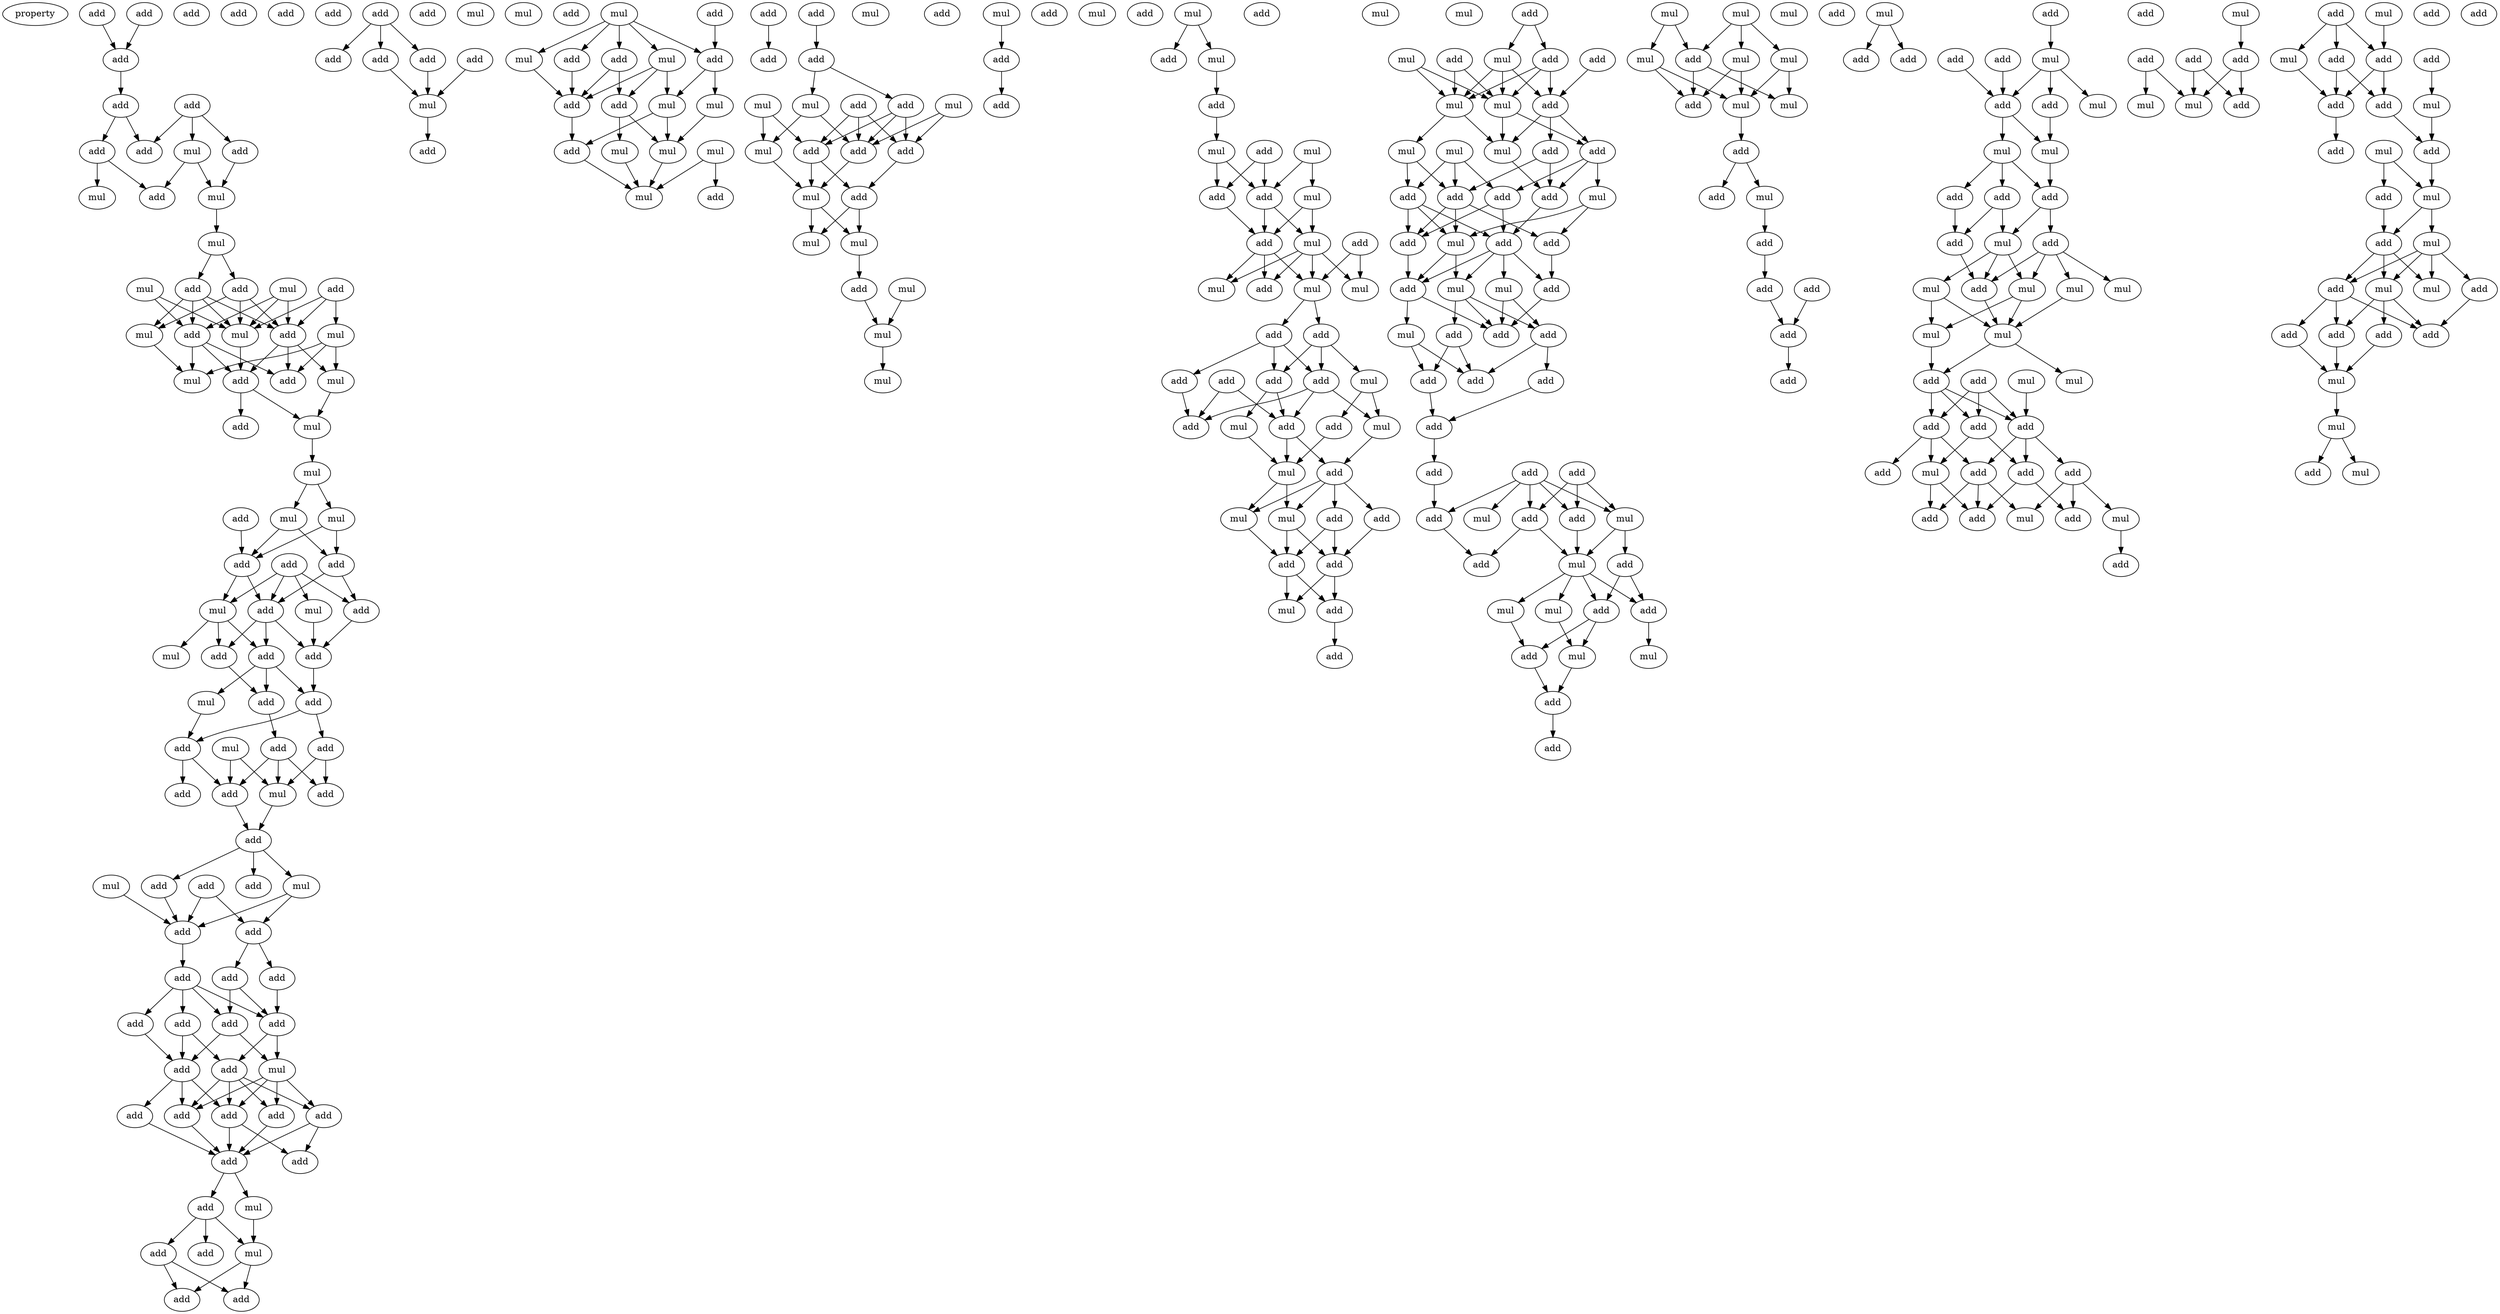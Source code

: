 digraph {
    node [fontcolor=black]
    property [mul=2,lf=1.7]
    0 [ label = add ];
    1 [ label = add ];
    2 [ label = add ];
    3 [ label = add ];
    4 [ label = add ];
    5 [ label = add ];
    6 [ label = add ];
    7 [ label = mul ];
    8 [ label = add ];
    9 [ label = add ];
    10 [ label = add ];
    11 [ label = mul ];
    12 [ label = add ];
    13 [ label = mul ];
    14 [ label = add ];
    15 [ label = mul ];
    16 [ label = mul ];
    17 [ label = mul ];
    18 [ label = add ];
    19 [ label = add ];
    20 [ label = add ];
    21 [ label = add ];
    22 [ label = mul ];
    23 [ label = mul ];
    24 [ label = mul ];
    25 [ label = add ];
    26 [ label = add ];
    27 [ label = add ];
    28 [ label = mul ];
    29 [ label = mul ];
    30 [ label = mul ];
    31 [ label = add ];
    32 [ label = mul ];
    33 [ label = mul ];
    34 [ label = mul ];
    35 [ label = add ];
    36 [ label = add ];
    37 [ label = add ];
    38 [ label = add ];
    39 [ label = add ];
    40 [ label = add ];
    41 [ label = mul ];
    42 [ label = mul ];
    43 [ label = add ];
    44 [ label = add ];
    45 [ label = mul ];
    46 [ label = add ];
    47 [ label = mul ];
    48 [ label = add ];
    49 [ label = add ];
    50 [ label = add ];
    51 [ label = add ];
    52 [ label = add ];
    53 [ label = mul ];
    54 [ label = add ];
    55 [ label = add ];
    56 [ label = mul ];
    57 [ label = add ];
    58 [ label = add ];
    59 [ label = add ];
    60 [ label = add ];
    61 [ label = add ];
    62 [ label = mul ];
    63 [ label = mul ];
    64 [ label = add ];
    65 [ label = add ];
    66 [ label = add ];
    67 [ label = add ];
    68 [ label = add ];
    69 [ label = add ];
    70 [ label = add ];
    71 [ label = add ];
    72 [ label = add ];
    73 [ label = add ];
    74 [ label = add ];
    75 [ label = mul ];
    76 [ label = add ];
    77 [ label = add ];
    78 [ label = add ];
    79 [ label = add ];
    80 [ label = add ];
    81 [ label = add ];
    82 [ label = add ];
    83 [ label = add ];
    84 [ label = mul ];
    85 [ label = add ];
    86 [ label = add ];
    87 [ label = mul ];
    88 [ label = add ];
    89 [ label = add ];
    90 [ label = add ];
    91 [ label = add ];
    92 [ label = add ];
    93 [ label = add ];
    94 [ label = add ];
    95 [ label = add ];
    96 [ label = add ];
    97 [ label = mul ];
    98 [ label = mul ];
    99 [ label = add ];
    100 [ label = mul ];
    101 [ label = add ];
    102 [ label = mul ];
    103 [ label = add ];
    104 [ label = mul ];
    105 [ label = mul ];
    106 [ label = add ];
    107 [ label = add ];
    108 [ label = add ];
    109 [ label = add ];
    110 [ label = mul ];
    111 [ label = mul ];
    112 [ label = add ];
    113 [ label = add ];
    114 [ label = mul ];
    115 [ label = mul ];
    116 [ label = mul ];
    117 [ label = mul ];
    118 [ label = add ];
    119 [ label = add ];
    120 [ label = add ];
    121 [ label = add ];
    122 [ label = add ];
    123 [ label = mul ];
    124 [ label = add ];
    125 [ label = add ];
    126 [ label = mul ];
    127 [ label = mul ];
    128 [ label = add ];
    129 [ label = add ];
    130 [ label = add ];
    131 [ label = mul ];
    132 [ label = mul ];
    133 [ label = add ];
    134 [ label = mul ];
    135 [ label = mul ];
    136 [ label = mul ];
    137 [ label = add ];
    138 [ label = add ];
    139 [ label = mul ];
    140 [ label = mul ];
    141 [ label = mul ];
    142 [ label = add ];
    143 [ label = mul ];
    144 [ label = add ];
    145 [ label = add ];
    146 [ label = mul ];
    147 [ label = add ];
    148 [ label = mul ];
    149 [ label = add ];
    150 [ label = add ];
    151 [ label = mul ];
    152 [ label = mul ];
    153 [ label = add ];
    154 [ label = mul ];
    155 [ label = mul ];
    156 [ label = add ];
    157 [ label = add ];
    158 [ label = add ];
    159 [ label = mul ];
    160 [ label = add ];
    161 [ label = add ];
    162 [ label = mul ];
    163 [ label = add ];
    164 [ label = mul ];
    165 [ label = mul ];
    166 [ label = mul ];
    167 [ label = add ];
    168 [ label = add ];
    169 [ label = add ];
    170 [ label = add ];
    171 [ label = add ];
    172 [ label = add ];
    173 [ label = mul ];
    174 [ label = add ];
    175 [ label = mul ];
    176 [ label = add ];
    177 [ label = mul ];
    178 [ label = add ];
    179 [ label = mul ];
    180 [ label = add ];
    181 [ label = mul ];
    182 [ label = add ];
    183 [ label = mul ];
    184 [ label = add ];
    185 [ label = add ];
    186 [ label = add ];
    187 [ label = mul ];
    188 [ label = add ];
    189 [ label = mul ];
    190 [ label = add ];
    191 [ label = add ];
    192 [ label = mul ];
    193 [ label = add ];
    194 [ label = mul ];
    195 [ label = add ];
    196 [ label = add ];
    197 [ label = mul ];
    198 [ label = add ];
    199 [ label = mul ];
    200 [ label = mul ];
    201 [ label = mul ];
    202 [ label = mul ];
    203 [ label = add ];
    204 [ label = add ];
    205 [ label = add ];
    206 [ label = add ];
    207 [ label = add ];
    208 [ label = add ];
    209 [ label = mul ];
    210 [ label = add ];
    211 [ label = add ];
    212 [ label = add ];
    213 [ label = mul ];
    214 [ label = mul ];
    215 [ label = mul ];
    216 [ label = add ];
    217 [ label = add ];
    218 [ label = mul ];
    219 [ label = add ];
    220 [ label = add ];
    221 [ label = add ];
    222 [ label = add ];
    223 [ label = add ];
    224 [ label = add ];
    225 [ label = add ];
    226 [ label = add ];
    227 [ label = add ];
    228 [ label = add ];
    229 [ label = add ];
    230 [ label = add ];
    231 [ label = mul ];
    232 [ label = add ];
    233 [ label = mul ];
    234 [ label = mul ];
    235 [ label = add ];
    236 [ label = add ];
    237 [ label = mul ];
    238 [ label = add ];
    239 [ label = mul ];
    240 [ label = add ];
    241 [ label = mul ];
    242 [ label = mul ];
    243 [ label = add ];
    244 [ label = add ];
    245 [ label = add ];
    246 [ label = mul ];
    247 [ label = mul ];
    248 [ label = mul ];
    249 [ label = mul ];
    250 [ label = mul ];
    251 [ label = add ];
    252 [ label = add ];
    253 [ label = mul ];
    254 [ label = mul ];
    255 [ label = add ];
    256 [ label = add ];
    257 [ label = mul ];
    258 [ label = add ];
    259 [ label = mul ];
    260 [ label = add ];
    261 [ label = add ];
    262 [ label = add ];
    263 [ label = add ];
    264 [ label = add ];
    265 [ label = mul ];
    266 [ label = add ];
    267 [ label = add ];
    268 [ label = add ];
    269 [ label = mul ];
    270 [ label = add ];
    271 [ label = add ];
    272 [ label = add ];
    273 [ label = add ];
    274 [ label = mul ];
    275 [ label = mul ];
    276 [ label = mul ];
    277 [ label = add ];
    278 [ label = add ];
    279 [ label = add ];
    280 [ label = add ];
    281 [ label = mul ];
    282 [ label = add ];
    283 [ label = add ];
    284 [ label = add ];
    285 [ label = mul ];
    286 [ label = mul ];
    287 [ label = mul ];
    288 [ label = mul ];
    289 [ label = mul ];
    290 [ label = mul ];
    291 [ label = add ];
    292 [ label = mul ];
    293 [ label = mul ];
    294 [ label = add ];
    295 [ label = add ];
    296 [ label = add ];
    297 [ label = add ];
    298 [ label = mul ];
    299 [ label = add ];
    300 [ label = add ];
    301 [ label = add ];
    302 [ label = add ];
    303 [ label = add ];
    304 [ label = add ];
    305 [ label = add ];
    306 [ label = mul ];
    307 [ label = mul ];
    308 [ label = add ];
    309 [ label = mul ];
    310 [ label = add ];
    311 [ label = add ];
    312 [ label = add ];
    313 [ label = mul ];
    314 [ label = mul ];
    315 [ label = add ];
    316 [ label = add ];
    317 [ label = mul ];
    318 [ label = add ];
    319 [ label = add ];
    320 [ label = mul ];
    321 [ label = add ];
    322 [ label = add ];
    323 [ label = add ];
    324 [ label = mul ];
    325 [ label = add ];
    326 [ label = add ];
    327 [ label = mul ];
    328 [ label = add ];
    329 [ label = mul ];
    330 [ label = add ];
    331 [ label = mul ];
    332 [ label = add ];
    333 [ label = mul ];
    334 [ label = add ];
    335 [ label = mul ];
    336 [ label = add ];
    337 [ label = add ];
    338 [ label = add ];
    339 [ label = add ];
    340 [ label = add ];
    341 [ label = mul ];
    342 [ label = mul ];
    343 [ label = add ];
    344 [ label = add ];
    345 [ label = mul ];
    0 -> 4 [ name = 0 ];
    1 -> 4 [ name = 1 ];
    4 -> 5 [ name = 2 ];
    5 -> 9 [ name = 3 ];
    5 -> 10 [ name = 4 ];
    6 -> 7 [ name = 5 ];
    6 -> 8 [ name = 6 ];
    6 -> 9 [ name = 7 ];
    7 -> 11 [ name = 8 ];
    7 -> 14 [ name = 9 ];
    8 -> 11 [ name = 10 ];
    10 -> 13 [ name = 11 ];
    10 -> 14 [ name = 12 ];
    11 -> 15 [ name = 13 ];
    15 -> 18 [ name = 14 ];
    15 -> 20 [ name = 15 ];
    16 -> 21 [ name = 16 ];
    16 -> 22 [ name = 17 ];
    16 -> 25 [ name = 18 ];
    17 -> 22 [ name = 19 ];
    17 -> 25 [ name = 20 ];
    18 -> 21 [ name = 21 ];
    18 -> 22 [ name = 22 ];
    18 -> 23 [ name = 23 ];
    19 -> 21 [ name = 24 ];
    19 -> 22 [ name = 25 ];
    19 -> 24 [ name = 26 ];
    20 -> 21 [ name = 27 ];
    20 -> 22 [ name = 28 ];
    20 -> 23 [ name = 29 ];
    20 -> 25 [ name = 30 ];
    21 -> 26 [ name = 31 ];
    21 -> 27 [ name = 32 ];
    21 -> 28 [ name = 33 ];
    22 -> 27 [ name = 34 ];
    23 -> 29 [ name = 35 ];
    24 -> 26 [ name = 36 ];
    24 -> 28 [ name = 37 ];
    24 -> 29 [ name = 38 ];
    25 -> 26 [ name = 39 ];
    25 -> 27 [ name = 40 ];
    25 -> 29 [ name = 41 ];
    27 -> 30 [ name = 42 ];
    27 -> 31 [ name = 43 ];
    28 -> 30 [ name = 44 ];
    30 -> 32 [ name = 45 ];
    32 -> 33 [ name = 46 ];
    32 -> 34 [ name = 47 ];
    33 -> 37 [ name = 48 ];
    33 -> 38 [ name = 49 ];
    34 -> 37 [ name = 50 ];
    34 -> 38 [ name = 51 ];
    35 -> 37 [ name = 52 ];
    36 -> 39 [ name = 53 ];
    36 -> 40 [ name = 54 ];
    36 -> 41 [ name = 55 ];
    36 -> 42 [ name = 56 ];
    37 -> 39 [ name = 57 ];
    37 -> 41 [ name = 58 ];
    38 -> 39 [ name = 59 ];
    38 -> 40 [ name = 60 ];
    39 -> 43 [ name = 61 ];
    39 -> 44 [ name = 62 ];
    39 -> 46 [ name = 63 ];
    40 -> 43 [ name = 64 ];
    41 -> 44 [ name = 65 ];
    41 -> 45 [ name = 66 ];
    41 -> 46 [ name = 67 ];
    42 -> 43 [ name = 68 ];
    43 -> 49 [ name = 69 ];
    44 -> 47 [ name = 70 ];
    44 -> 48 [ name = 71 ];
    44 -> 49 [ name = 72 ];
    46 -> 48 [ name = 73 ];
    47 -> 50 [ name = 74 ];
    48 -> 51 [ name = 75 ];
    49 -> 50 [ name = 76 ];
    49 -> 52 [ name = 77 ];
    50 -> 55 [ name = 78 ];
    50 -> 57 [ name = 79 ];
    51 -> 54 [ name = 80 ];
    51 -> 55 [ name = 81 ];
    51 -> 56 [ name = 82 ];
    52 -> 54 [ name = 83 ];
    52 -> 56 [ name = 84 ];
    53 -> 55 [ name = 85 ];
    53 -> 56 [ name = 86 ];
    55 -> 58 [ name = 87 ];
    56 -> 58 [ name = 88 ];
    58 -> 59 [ name = 89 ];
    58 -> 61 [ name = 90 ];
    58 -> 63 [ name = 91 ];
    59 -> 65 [ name = 92 ];
    60 -> 64 [ name = 93 ];
    60 -> 65 [ name = 94 ];
    62 -> 65 [ name = 95 ];
    63 -> 64 [ name = 96 ];
    63 -> 65 [ name = 97 ];
    64 -> 66 [ name = 98 ];
    64 -> 68 [ name = 99 ];
    65 -> 67 [ name = 100 ];
    66 -> 71 [ name = 101 ];
    66 -> 73 [ name = 102 ];
    67 -> 70 [ name = 103 ];
    67 -> 71 [ name = 104 ];
    67 -> 72 [ name = 105 ];
    67 -> 73 [ name = 106 ];
    68 -> 73 [ name = 107 ];
    70 -> 74 [ name = 108 ];
    71 -> 74 [ name = 109 ];
    71 -> 75 [ name = 110 ];
    72 -> 74 [ name = 111 ];
    72 -> 76 [ name = 112 ];
    73 -> 75 [ name = 113 ];
    73 -> 76 [ name = 114 ];
    74 -> 79 [ name = 115 ];
    74 -> 80 [ name = 116 ];
    74 -> 81 [ name = 117 ];
    75 -> 77 [ name = 118 ];
    75 -> 78 [ name = 119 ];
    75 -> 79 [ name = 120 ];
    75 -> 80 [ name = 121 ];
    76 -> 77 [ name = 122 ];
    76 -> 78 [ name = 123 ];
    76 -> 79 [ name = 124 ];
    76 -> 80 [ name = 125 ];
    77 -> 82 [ name = 126 ];
    77 -> 83 [ name = 127 ];
    78 -> 82 [ name = 128 ];
    79 -> 82 [ name = 129 ];
    79 -> 83 [ name = 130 ];
    80 -> 82 [ name = 131 ];
    81 -> 82 [ name = 132 ];
    82 -> 84 [ name = 133 ];
    82 -> 85 [ name = 134 ];
    84 -> 87 [ name = 135 ];
    85 -> 86 [ name = 136 ];
    85 -> 87 [ name = 137 ];
    85 -> 88 [ name = 138 ];
    86 -> 89 [ name = 139 ];
    86 -> 90 [ name = 140 ];
    87 -> 89 [ name = 141 ];
    87 -> 90 [ name = 142 ];
    91 -> 92 [ name = 143 ];
    91 -> 94 [ name = 144 ];
    91 -> 95 [ name = 145 ];
    93 -> 97 [ name = 146 ];
    94 -> 97 [ name = 147 ];
    95 -> 97 [ name = 148 ];
    97 -> 99 [ name = 149 ];
    102 -> 104 [ name = 150 ];
    102 -> 105 [ name = 151 ];
    102 -> 106 [ name = 152 ];
    102 -> 107 [ name = 153 ];
    102 -> 108 [ name = 154 ];
    103 -> 107 [ name = 155 ];
    104 -> 112 [ name = 156 ];
    105 -> 109 [ name = 157 ];
    105 -> 110 [ name = 158 ];
    105 -> 112 [ name = 159 ];
    106 -> 109 [ name = 160 ];
    106 -> 112 [ name = 161 ];
    107 -> 110 [ name = 162 ];
    107 -> 111 [ name = 163 ];
    108 -> 112 [ name = 164 ];
    109 -> 114 [ name = 165 ];
    109 -> 115 [ name = 166 ];
    110 -> 113 [ name = 167 ];
    110 -> 115 [ name = 168 ];
    111 -> 115 [ name = 169 ];
    112 -> 113 [ name = 170 ];
    113 -> 117 [ name = 171 ];
    114 -> 117 [ name = 172 ];
    115 -> 117 [ name = 173 ];
    116 -> 117 [ name = 174 ];
    116 -> 118 [ name = 175 ];
    119 -> 120 [ name = 176 ];
    121 -> 122 [ name = 177 ];
    122 -> 123 [ name = 178 ];
    122 -> 124 [ name = 179 ];
    123 -> 129 [ name = 180 ];
    123 -> 131 [ name = 181 ];
    124 -> 128 [ name = 182 ];
    124 -> 129 [ name = 183 ];
    124 -> 130 [ name = 184 ];
    125 -> 128 [ name = 185 ];
    125 -> 129 [ name = 186 ];
    125 -> 130 [ name = 187 ];
    126 -> 129 [ name = 188 ];
    126 -> 130 [ name = 189 ];
    127 -> 128 [ name = 190 ];
    127 -> 131 [ name = 191 ];
    128 -> 132 [ name = 192 ];
    128 -> 133 [ name = 193 ];
    129 -> 132 [ name = 194 ];
    130 -> 133 [ name = 195 ];
    131 -> 132 [ name = 196 ];
    132 -> 135 [ name = 197 ];
    132 -> 136 [ name = 198 ];
    133 -> 135 [ name = 199 ];
    133 -> 136 [ name = 200 ];
    135 -> 138 [ name = 201 ];
    138 -> 141 [ name = 202 ];
    139 -> 141 [ name = 203 ];
    140 -> 144 [ name = 204 ];
    141 -> 143 [ name = 205 ];
    144 -> 145 [ name = 206 ];
    148 -> 150 [ name = 207 ];
    148 -> 151 [ name = 208 ];
    151 -> 153 [ name = 209 ];
    153 -> 154 [ name = 210 ];
    154 -> 157 [ name = 211 ];
    154 -> 158 [ name = 212 ];
    155 -> 157 [ name = 213 ];
    155 -> 159 [ name = 214 ];
    156 -> 157 [ name = 215 ];
    156 -> 158 [ name = 216 ];
    157 -> 160 [ name = 217 ];
    157 -> 162 [ name = 218 ];
    158 -> 160 [ name = 219 ];
    159 -> 160 [ name = 220 ];
    159 -> 162 [ name = 221 ];
    160 -> 163 [ name = 222 ];
    160 -> 164 [ name = 223 ];
    160 -> 165 [ name = 224 ];
    161 -> 164 [ name = 225 ];
    161 -> 166 [ name = 226 ];
    162 -> 163 [ name = 227 ];
    162 -> 164 [ name = 228 ];
    162 -> 165 [ name = 229 ];
    162 -> 166 [ name = 230 ];
    164 -> 167 [ name = 231 ];
    164 -> 168 [ name = 232 ];
    167 -> 169 [ name = 233 ];
    167 -> 170 [ name = 234 ];
    167 -> 172 [ name = 235 ];
    168 -> 169 [ name = 236 ];
    168 -> 172 [ name = 237 ];
    168 -> 173 [ name = 238 ];
    169 -> 174 [ name = 239 ];
    169 -> 177 [ name = 240 ];
    169 -> 178 [ name = 241 ];
    170 -> 174 [ name = 242 ];
    171 -> 174 [ name = 243 ];
    171 -> 178 [ name = 244 ];
    172 -> 175 [ name = 245 ];
    172 -> 178 [ name = 246 ];
    173 -> 176 [ name = 247 ];
    173 -> 177 [ name = 248 ];
    175 -> 179 [ name = 249 ];
    176 -> 179 [ name = 250 ];
    177 -> 180 [ name = 251 ];
    178 -> 179 [ name = 252 ];
    178 -> 180 [ name = 253 ];
    179 -> 181 [ name = 254 ];
    179 -> 183 [ name = 255 ];
    180 -> 181 [ name = 256 ];
    180 -> 182 [ name = 257 ];
    180 -> 183 [ name = 258 ];
    180 -> 184 [ name = 259 ];
    181 -> 185 [ name = 260 ];
    182 -> 186 [ name = 261 ];
    183 -> 185 [ name = 262 ];
    183 -> 186 [ name = 263 ];
    184 -> 185 [ name = 264 ];
    184 -> 186 [ name = 265 ];
    185 -> 188 [ name = 266 ];
    185 -> 189 [ name = 267 ];
    186 -> 188 [ name = 268 ];
    186 -> 189 [ name = 269 ];
    188 -> 191 [ name = 270 ];
    190 -> 192 [ name = 271 ];
    190 -> 195 [ name = 272 ];
    192 -> 197 [ name = 273 ];
    192 -> 198 [ name = 274 ];
    192 -> 199 [ name = 275 ];
    193 -> 197 [ name = 276 ];
    193 -> 199 [ name = 277 ];
    194 -> 197 [ name = 278 ];
    194 -> 199 [ name = 279 ];
    195 -> 197 [ name = 280 ];
    195 -> 198 [ name = 281 ];
    195 -> 199 [ name = 282 ];
    196 -> 198 [ name = 283 ];
    197 -> 201 [ name = 284 ];
    197 -> 204 [ name = 285 ];
    198 -> 201 [ name = 286 ];
    198 -> 203 [ name = 287 ];
    198 -> 204 [ name = 288 ];
    199 -> 201 [ name = 289 ];
    199 -> 202 [ name = 290 ];
    200 -> 206 [ name = 291 ];
    200 -> 207 [ name = 292 ];
    200 -> 208 [ name = 293 ];
    201 -> 205 [ name = 294 ];
    202 -> 207 [ name = 295 ];
    202 -> 208 [ name = 296 ];
    203 -> 205 [ name = 297 ];
    203 -> 207 [ name = 298 ];
    204 -> 205 [ name = 299 ];
    204 -> 206 [ name = 300 ];
    204 -> 209 [ name = 301 ];
    205 -> 212 [ name = 302 ];
    206 -> 210 [ name = 303 ];
    206 -> 212 [ name = 304 ];
    207 -> 210 [ name = 305 ];
    207 -> 211 [ name = 306 ];
    207 -> 213 [ name = 307 ];
    208 -> 210 [ name = 308 ];
    208 -> 212 [ name = 309 ];
    208 -> 213 [ name = 310 ];
    209 -> 211 [ name = 311 ];
    209 -> 213 [ name = 312 ];
    210 -> 216 [ name = 313 ];
    211 -> 217 [ name = 314 ];
    212 -> 214 [ name = 315 ];
    212 -> 215 [ name = 316 ];
    212 -> 216 [ name = 317 ];
    212 -> 217 [ name = 318 ];
    213 -> 215 [ name = 319 ];
    213 -> 216 [ name = 320 ];
    214 -> 219 [ name = 321 ];
    214 -> 221 [ name = 322 ];
    215 -> 219 [ name = 323 ];
    215 -> 220 [ name = 324 ];
    215 -> 221 [ name = 325 ];
    216 -> 218 [ name = 326 ];
    216 -> 219 [ name = 327 ];
    217 -> 219 [ name = 328 ];
    218 -> 223 [ name = 329 ];
    218 -> 224 [ name = 330 ];
    220 -> 223 [ name = 331 ];
    220 -> 224 [ name = 332 ];
    221 -> 222 [ name = 333 ];
    221 -> 224 [ name = 334 ];
    222 -> 225 [ name = 335 ];
    223 -> 225 [ name = 336 ];
    225 -> 226 [ name = 337 ];
    226 -> 229 [ name = 338 ];
    227 -> 230 [ name = 339 ];
    227 -> 231 [ name = 340 ];
    227 -> 232 [ name = 341 ];
    228 -> 229 [ name = 342 ];
    228 -> 230 [ name = 343 ];
    228 -> 231 [ name = 344 ];
    228 -> 232 [ name = 345 ];
    228 -> 233 [ name = 346 ];
    229 -> 236 [ name = 347 ];
    230 -> 234 [ name = 348 ];
    230 -> 236 [ name = 349 ];
    231 -> 234 [ name = 350 ];
    231 -> 235 [ name = 351 ];
    232 -> 234 [ name = 352 ];
    234 -> 237 [ name = 353 ];
    234 -> 238 [ name = 354 ];
    234 -> 239 [ name = 355 ];
    234 -> 240 [ name = 356 ];
    235 -> 238 [ name = 357 ];
    235 -> 240 [ name = 358 ];
    237 -> 242 [ name = 359 ];
    238 -> 241 [ name = 360 ];
    239 -> 243 [ name = 361 ];
    240 -> 242 [ name = 362 ];
    240 -> 243 [ name = 363 ];
    242 -> 244 [ name = 364 ];
    243 -> 244 [ name = 365 ];
    244 -> 245 [ name = 366 ];
    246 -> 249 [ name = 367 ];
    246 -> 251 [ name = 368 ];
    247 -> 248 [ name = 369 ];
    247 -> 250 [ name = 370 ];
    247 -> 251 [ name = 371 ];
    248 -> 253 [ name = 372 ];
    248 -> 254 [ name = 373 ];
    249 -> 252 [ name = 374 ];
    249 -> 253 [ name = 375 ];
    250 -> 252 [ name = 376 ];
    250 -> 253 [ name = 377 ];
    251 -> 252 [ name = 378 ];
    251 -> 254 [ name = 379 ];
    253 -> 255 [ name = 380 ];
    255 -> 256 [ name = 381 ];
    255 -> 257 [ name = 382 ];
    257 -> 258 [ name = 383 ];
    258 -> 260 [ name = 384 ];
    260 -> 262 [ name = 385 ];
    261 -> 262 [ name = 386 ];
    262 -> 263 [ name = 387 ];
    265 -> 266 [ name = 388 ];
    265 -> 267 [ name = 389 ];
    268 -> 269 [ name = 390 ];
    269 -> 272 [ name = 391 ];
    269 -> 273 [ name = 392 ];
    269 -> 274 [ name = 393 ];
    270 -> 272 [ name = 394 ];
    271 -> 272 [ name = 395 ];
    272 -> 275 [ name = 396 ];
    272 -> 276 [ name = 397 ];
    273 -> 276 [ name = 398 ];
    275 -> 277 [ name = 399 ];
    275 -> 279 [ name = 400 ];
    275 -> 280 [ name = 401 ];
    276 -> 279 [ name = 402 ];
    277 -> 283 [ name = 403 ];
    279 -> 281 [ name = 404 ];
    279 -> 282 [ name = 405 ];
    280 -> 281 [ name = 406 ];
    280 -> 283 [ name = 407 ];
    281 -> 284 [ name = 408 ];
    281 -> 285 [ name = 409 ];
    281 -> 286 [ name = 410 ];
    282 -> 284 [ name = 411 ];
    282 -> 286 [ name = 412 ];
    282 -> 287 [ name = 413 ];
    282 -> 288 [ name = 414 ];
    283 -> 284 [ name = 415 ];
    284 -> 290 [ name = 416 ];
    285 -> 289 [ name = 417 ];
    285 -> 290 [ name = 418 ];
    286 -> 289 [ name = 419 ];
    286 -> 290 [ name = 420 ];
    287 -> 290 [ name = 421 ];
    289 -> 291 [ name = 422 ];
    290 -> 291 [ name = 423 ];
    290 -> 292 [ name = 424 ];
    291 -> 295 [ name = 425 ];
    291 -> 296 [ name = 426 ];
    291 -> 297 [ name = 427 ];
    293 -> 297 [ name = 428 ];
    294 -> 295 [ name = 429 ];
    294 -> 296 [ name = 430 ];
    294 -> 297 [ name = 431 ];
    295 -> 298 [ name = 432 ];
    295 -> 302 [ name = 433 ];
    296 -> 298 [ name = 434 ];
    296 -> 299 [ name = 435 ];
    296 -> 301 [ name = 436 ];
    297 -> 299 [ name = 437 ];
    297 -> 300 [ name = 438 ];
    297 -> 302 [ name = 439 ];
    298 -> 304 [ name = 440 ];
    298 -> 305 [ name = 441 ];
    299 -> 304 [ name = 442 ];
    299 -> 305 [ name = 443 ];
    299 -> 307 [ name = 444 ];
    300 -> 303 [ name = 445 ];
    300 -> 306 [ name = 446 ];
    300 -> 307 [ name = 447 ];
    302 -> 303 [ name = 448 ];
    302 -> 305 [ name = 449 ];
    306 -> 308 [ name = 450 ];
    309 -> 310 [ name = 451 ];
    310 -> 313 [ name = 452 ];
    310 -> 315 [ name = 453 ];
    311 -> 313 [ name = 454 ];
    311 -> 314 [ name = 455 ];
    312 -> 313 [ name = 456 ];
    312 -> 315 [ name = 457 ];
    316 -> 318 [ name = 458 ];
    316 -> 320 [ name = 459 ];
    316 -> 321 [ name = 460 ];
    317 -> 321 [ name = 461 ];
    318 -> 322 [ name = 462 ];
    318 -> 323 [ name = 463 ];
    319 -> 324 [ name = 464 ];
    320 -> 322 [ name = 465 ];
    321 -> 322 [ name = 466 ];
    321 -> 323 [ name = 467 ];
    322 -> 326 [ name = 468 ];
    323 -> 325 [ name = 469 ];
    324 -> 325 [ name = 470 ];
    325 -> 329 [ name = 471 ];
    327 -> 328 [ name = 472 ];
    327 -> 329 [ name = 473 ];
    328 -> 330 [ name = 474 ];
    329 -> 330 [ name = 475 ];
    329 -> 331 [ name = 476 ];
    330 -> 332 [ name = 477 ];
    330 -> 333 [ name = 478 ];
    330 -> 335 [ name = 479 ];
    331 -> 332 [ name = 480 ];
    331 -> 333 [ name = 481 ];
    331 -> 334 [ name = 482 ];
    331 -> 335 [ name = 483 ];
    332 -> 338 [ name = 484 ];
    332 -> 339 [ name = 485 ];
    332 -> 340 [ name = 486 ];
    334 -> 339 [ name = 487 ];
    335 -> 337 [ name = 488 ];
    335 -> 338 [ name = 489 ];
    335 -> 339 [ name = 490 ];
    337 -> 341 [ name = 491 ];
    338 -> 341 [ name = 492 ];
    340 -> 341 [ name = 493 ];
    341 -> 342 [ name = 494 ];
    342 -> 343 [ name = 495 ];
    342 -> 345 [ name = 496 ];
}
